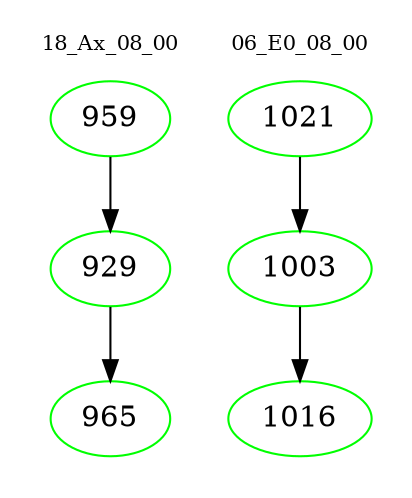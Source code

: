 digraph{
subgraph cluster_0 {
color = white
label = "18_Ax_08_00";
fontsize=10;
T0_959 [label="959", color="green"]
T0_959 -> T0_929 [color="black"]
T0_929 [label="929", color="green"]
T0_929 -> T0_965 [color="black"]
T0_965 [label="965", color="green"]
}
subgraph cluster_1 {
color = white
label = "06_E0_08_00";
fontsize=10;
T1_1021 [label="1021", color="green"]
T1_1021 -> T1_1003 [color="black"]
T1_1003 [label="1003", color="green"]
T1_1003 -> T1_1016 [color="black"]
T1_1016 [label="1016", color="green"]
}
}

